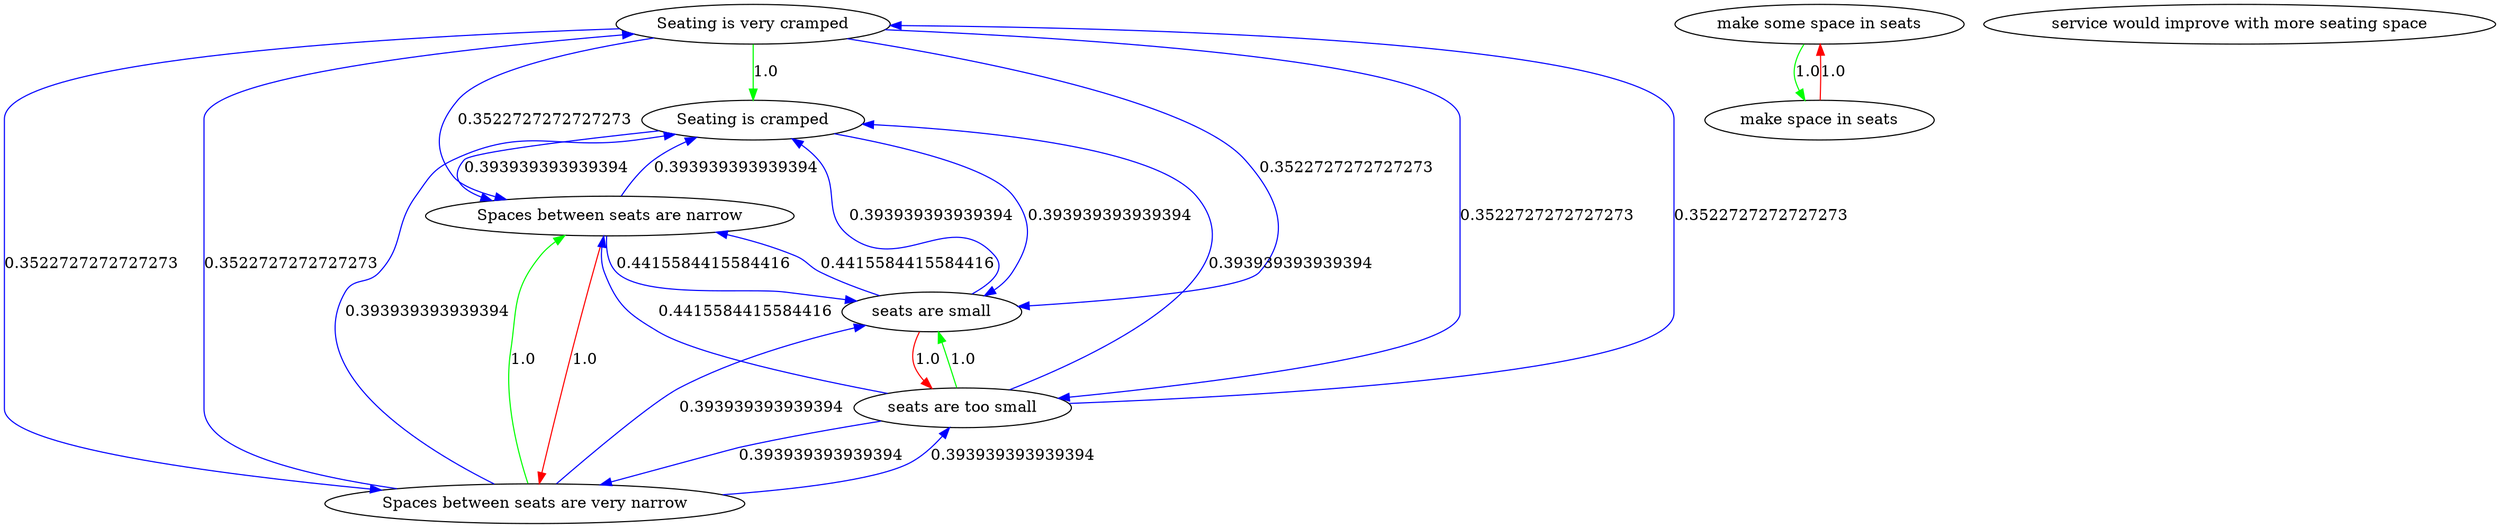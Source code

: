 digraph rawGraph {
"Seating is very cramped";"Seating is cramped";"Spaces between seats are very narrow";"Spaces between seats are narrow";"make some space in seats";"make space in seats";"seats are too small";"seats are small";"service would improve with more seating space";"Seating is very cramped" -> "Seating is cramped" [label=1.0] [color=green]
"Spaces between seats are very narrow" -> "Spaces between seats are narrow" [label=1.0] [color=green]
"Spaces between seats are narrow" -> "Spaces between seats are very narrow" [label=1.0] [color=red]
"make some space in seats" -> "make space in seats" [label=1.0] [color=green]
"make space in seats" -> "make some space in seats" [label=1.0] [color=red]
"seats are too small" -> "seats are small" [label=1.0] [color=green]
"seats are small" -> "seats are too small" [label=1.0] [color=red]
"seats are small" -> "Spaces between seats are narrow" [label=0.4415584415584416] [color=blue]
"Spaces between seats are narrow" -> "seats are small" [label=0.4415584415584416] [color=blue]
"Spaces between seats are very narrow" -> "seats are too small" [label=0.393939393939394] [color=blue]
"seats are too small" -> "Spaces between seats are very narrow" [label=0.393939393939394] [color=blue]
"seats are small" -> "Seating is cramped" [label=0.393939393939394] [color=blue]
"Seating is cramped" -> "seats are small" [label=0.393939393939394] [color=blue]
"Seating is very cramped" -> "seats are too small" [label=0.3522727272727273] [color=blue]
"seats are too small" -> "Seating is very cramped" [label=0.3522727272727273] [color=blue]
"Seating is very cramped" -> "seats are small" [label=0.3522727272727273] [color=blue]
"Seating is very cramped" -> "Spaces between seats are very narrow" [label=0.3522727272727273] [color=blue]
"Seating is cramped" -> "Spaces between seats are narrow" [label=0.393939393939394] [color=blue]
"Spaces between seats are very narrow" -> "seats are small" [label=0.393939393939394] [color=blue]
"Spaces between seats are very narrow" -> "Seating is very cramped" [label=0.3522727272727273] [color=blue]
"Spaces between seats are narrow" -> "Seating is cramped" [label=0.393939393939394] [color=blue]
"seats are too small" -> "Spaces between seats are narrow" [label=0.4415584415584416] [color=blue]
"seats are too small" -> "Seating is cramped" [label=0.393939393939394] [color=blue]
"Seating is very cramped" -> "Spaces between seats are narrow" [label=0.3522727272727273] [color=blue]
"Spaces between seats are very narrow" -> "Seating is cramped" [label=0.393939393939394] [color=blue]
}